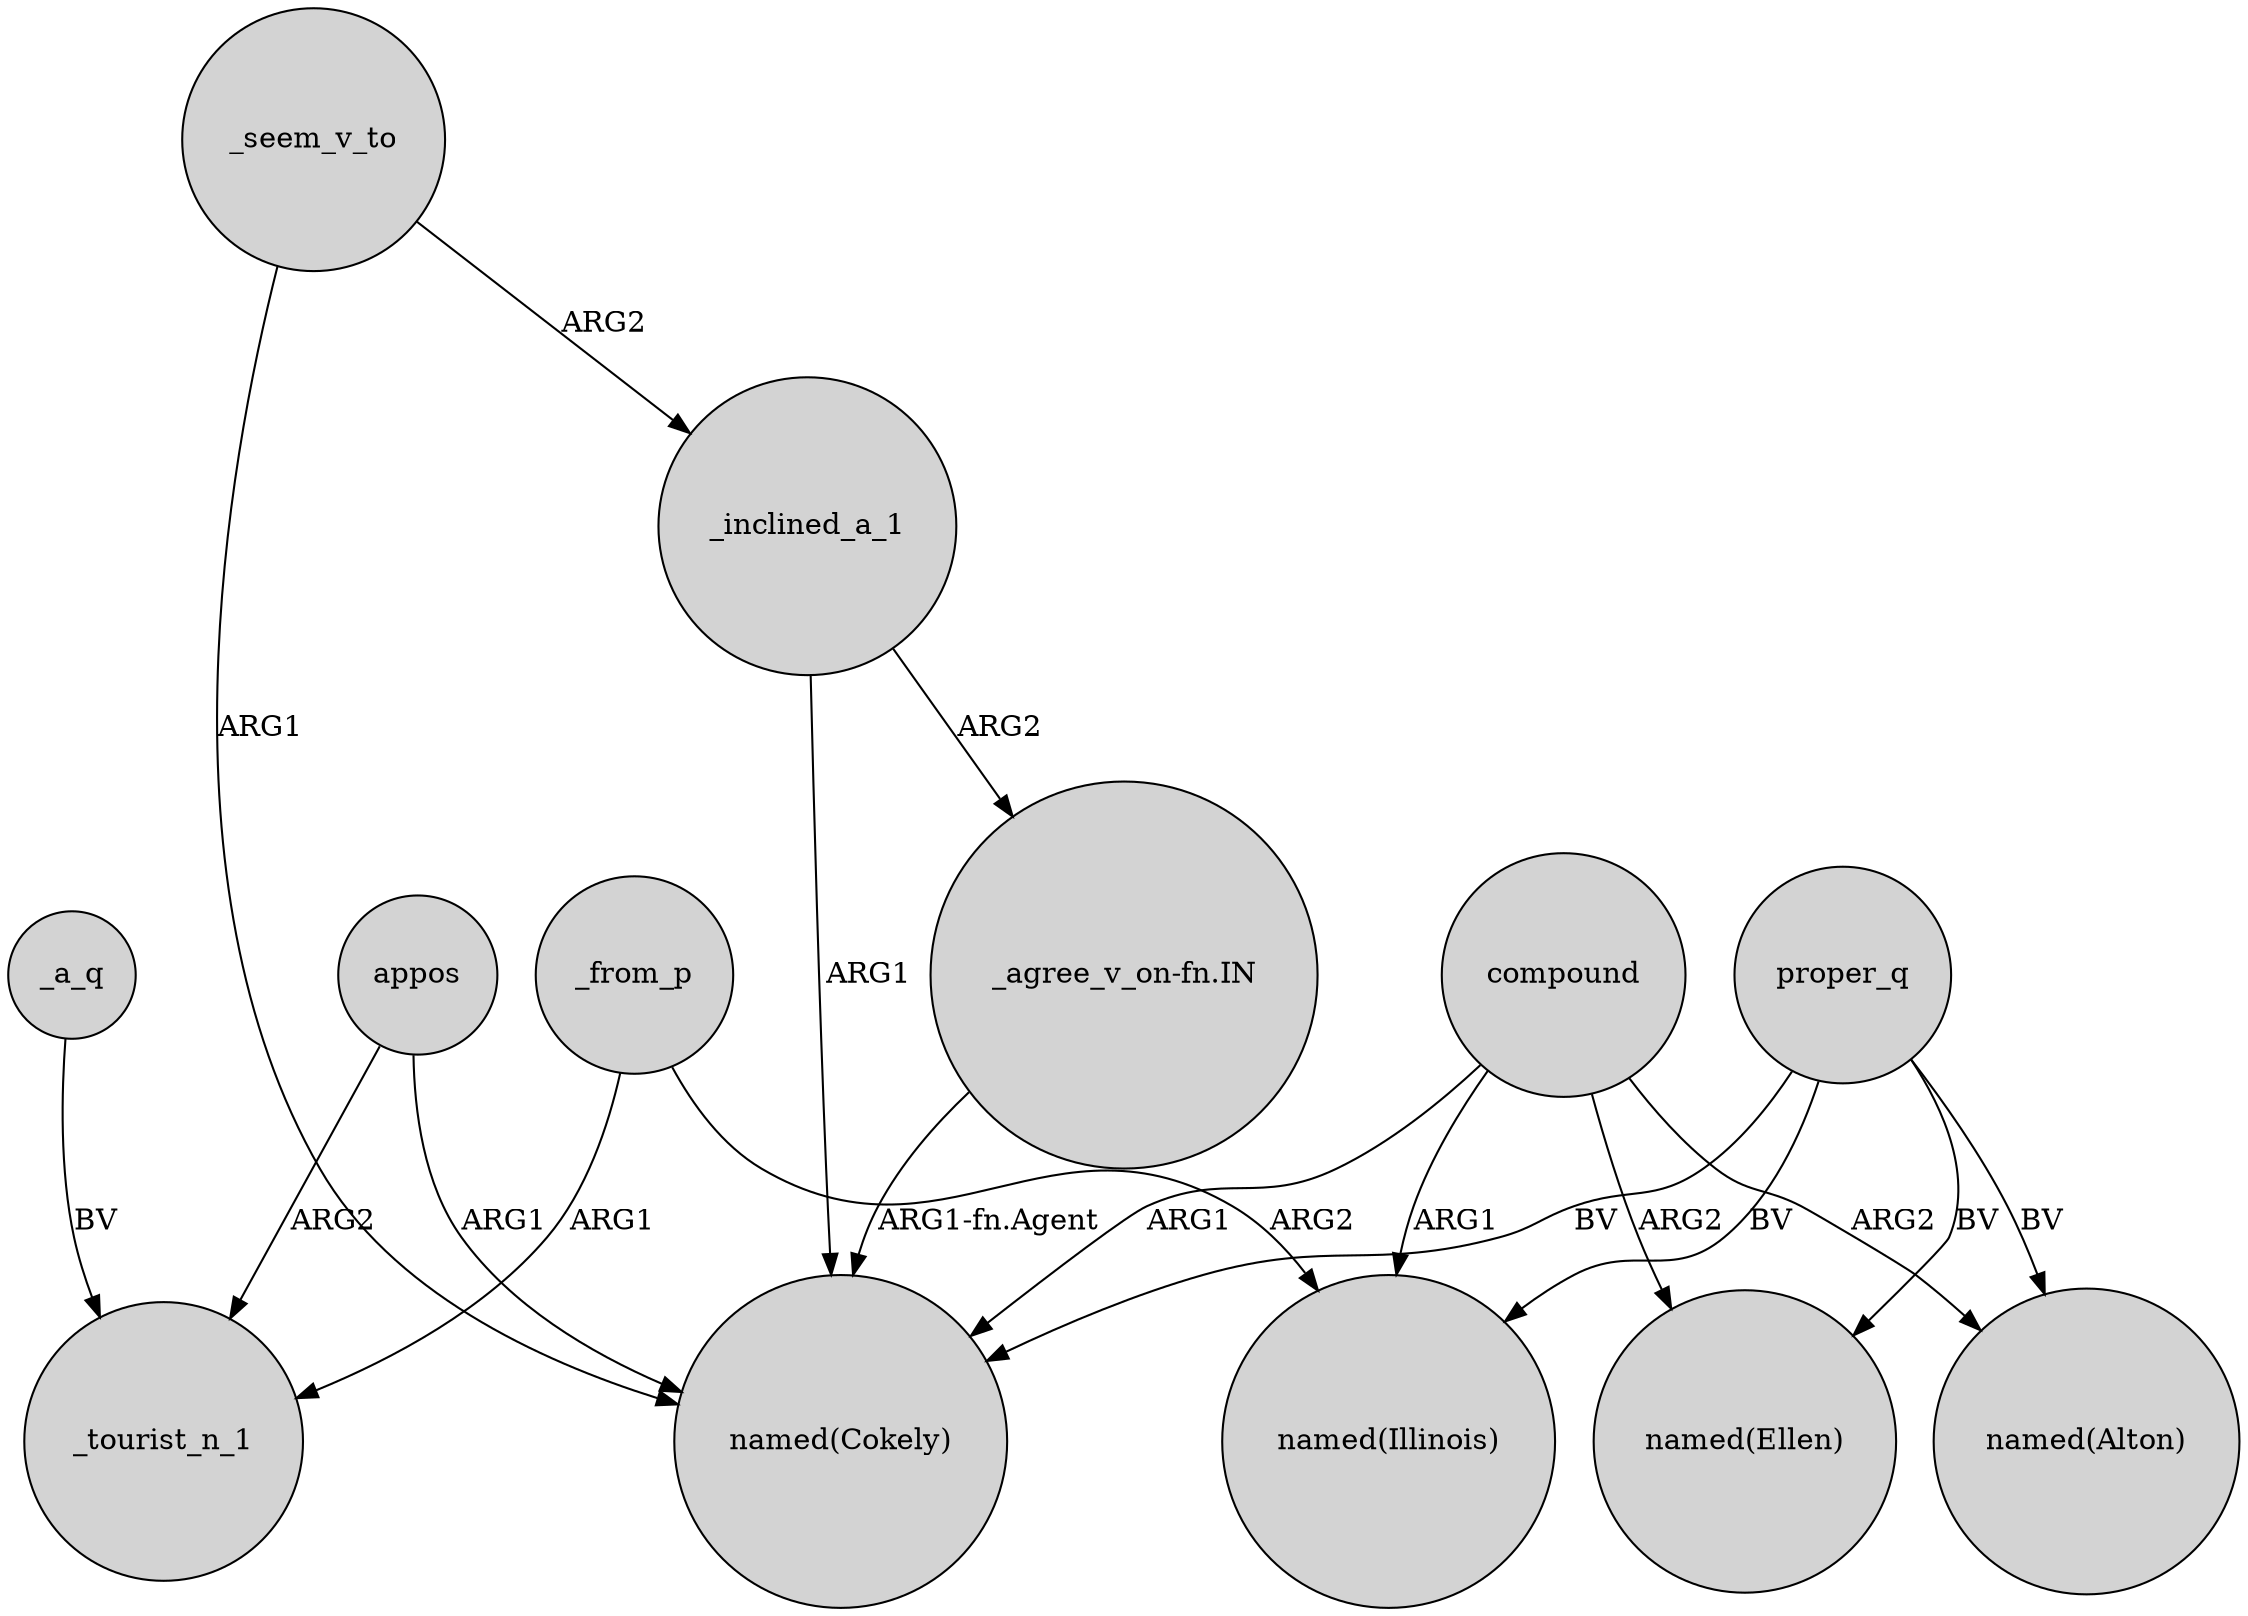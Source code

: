 digraph {
	node [shape=circle style=filled]
	_from_p -> _tourist_n_1 [label=ARG1]
	_seem_v_to -> "named(Cokely)" [label=ARG1]
	_from_p -> "named(Illinois)" [label=ARG2]
	appos -> "named(Cokely)" [label=ARG1]
	_seem_v_to -> _inclined_a_1 [label=ARG2]
	proper_q -> "named(Cokely)" [label=BV]
	proper_q -> "named(Ellen)" [label=BV]
	proper_q -> "named(Illinois)" [label=BV]
	"_agree_v_on-fn.IN" -> "named(Cokely)" [label="ARG1-fn.Agent"]
	_inclined_a_1 -> "_agree_v_on-fn.IN" [label=ARG2]
	appos -> _tourist_n_1 [label=ARG2]
	compound -> "named(Illinois)" [label=ARG1]
	compound -> "named(Alton)" [label=ARG2]
	_inclined_a_1 -> "named(Cokely)" [label=ARG1]
	compound -> "named(Cokely)" [label=ARG1]
	proper_q -> "named(Alton)" [label=BV]
	_a_q -> _tourist_n_1 [label=BV]
	compound -> "named(Ellen)" [label=ARG2]
}
